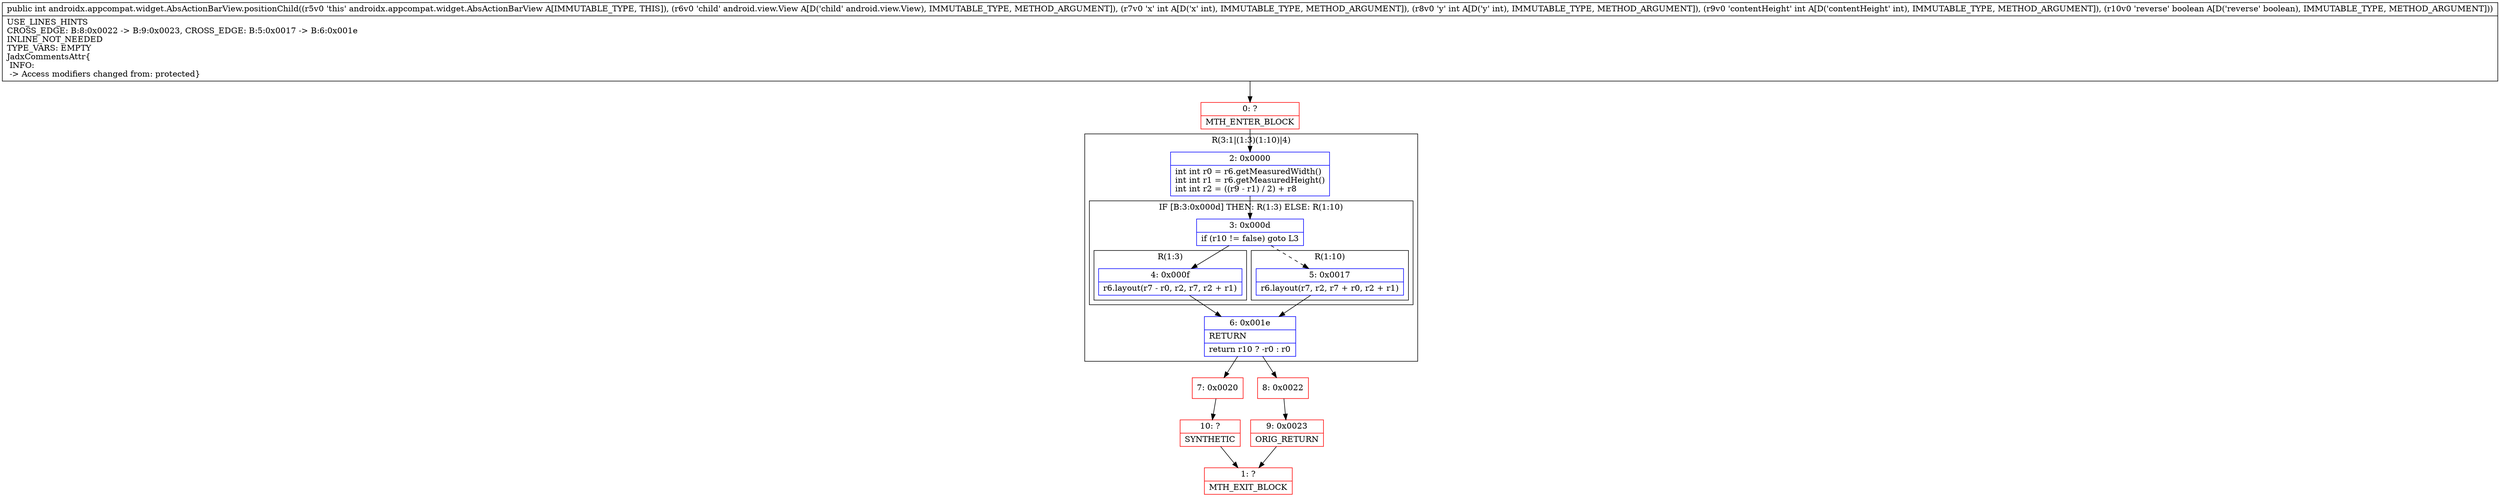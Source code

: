 digraph "CFG forandroidx.appcompat.widget.AbsActionBarView.positionChild(Landroid\/view\/View;IIIZ)I" {
subgraph cluster_Region_1920846094 {
label = "R(3:1|(1:3)(1:10)|4)";
node [shape=record,color=blue];
Node_2 [shape=record,label="{2\:\ 0x0000|int int r0 = r6.getMeasuredWidth()\lint int r1 = r6.getMeasuredHeight()\lint int r2 = ((r9 \- r1) \/ 2) + r8\l}"];
subgraph cluster_IfRegion_1261402463 {
label = "IF [B:3:0x000d] THEN: R(1:3) ELSE: R(1:10)";
node [shape=record,color=blue];
Node_3 [shape=record,label="{3\:\ 0x000d|if (r10 != false) goto L3\l}"];
subgraph cluster_Region_900913274 {
label = "R(1:3)";
node [shape=record,color=blue];
Node_4 [shape=record,label="{4\:\ 0x000f|r6.layout(r7 \- r0, r2, r7, r2 + r1)\l}"];
}
subgraph cluster_Region_1484442041 {
label = "R(1:10)";
node [shape=record,color=blue];
Node_5 [shape=record,label="{5\:\ 0x0017|r6.layout(r7, r2, r7 + r0, r2 + r1)\l}"];
}
}
Node_6 [shape=record,label="{6\:\ 0x001e|RETURN\l|return r10 ? \-r0 : r0\l}"];
}
Node_0 [shape=record,color=red,label="{0\:\ ?|MTH_ENTER_BLOCK\l}"];
Node_7 [shape=record,color=red,label="{7\:\ 0x0020}"];
Node_10 [shape=record,color=red,label="{10\:\ ?|SYNTHETIC\l}"];
Node_1 [shape=record,color=red,label="{1\:\ ?|MTH_EXIT_BLOCK\l}"];
Node_8 [shape=record,color=red,label="{8\:\ 0x0022}"];
Node_9 [shape=record,color=red,label="{9\:\ 0x0023|ORIG_RETURN\l}"];
MethodNode[shape=record,label="{public int androidx.appcompat.widget.AbsActionBarView.positionChild((r5v0 'this' androidx.appcompat.widget.AbsActionBarView A[IMMUTABLE_TYPE, THIS]), (r6v0 'child' android.view.View A[D('child' android.view.View), IMMUTABLE_TYPE, METHOD_ARGUMENT]), (r7v0 'x' int A[D('x' int), IMMUTABLE_TYPE, METHOD_ARGUMENT]), (r8v0 'y' int A[D('y' int), IMMUTABLE_TYPE, METHOD_ARGUMENT]), (r9v0 'contentHeight' int A[D('contentHeight' int), IMMUTABLE_TYPE, METHOD_ARGUMENT]), (r10v0 'reverse' boolean A[D('reverse' boolean), IMMUTABLE_TYPE, METHOD_ARGUMENT]))  | USE_LINES_HINTS\lCROSS_EDGE: B:8:0x0022 \-\> B:9:0x0023, CROSS_EDGE: B:5:0x0017 \-\> B:6:0x001e\lINLINE_NOT_NEEDED\lTYPE_VARS: EMPTY\lJadxCommentsAttr\{\l INFO: \l \-\> Access modifiers changed from: protected\}\l}"];
MethodNode -> Node_0;Node_2 -> Node_3;
Node_3 -> Node_4;
Node_3 -> Node_5[style=dashed];
Node_4 -> Node_6;
Node_5 -> Node_6;
Node_6 -> Node_7;
Node_6 -> Node_8;
Node_0 -> Node_2;
Node_7 -> Node_10;
Node_10 -> Node_1;
Node_8 -> Node_9;
Node_9 -> Node_1;
}

